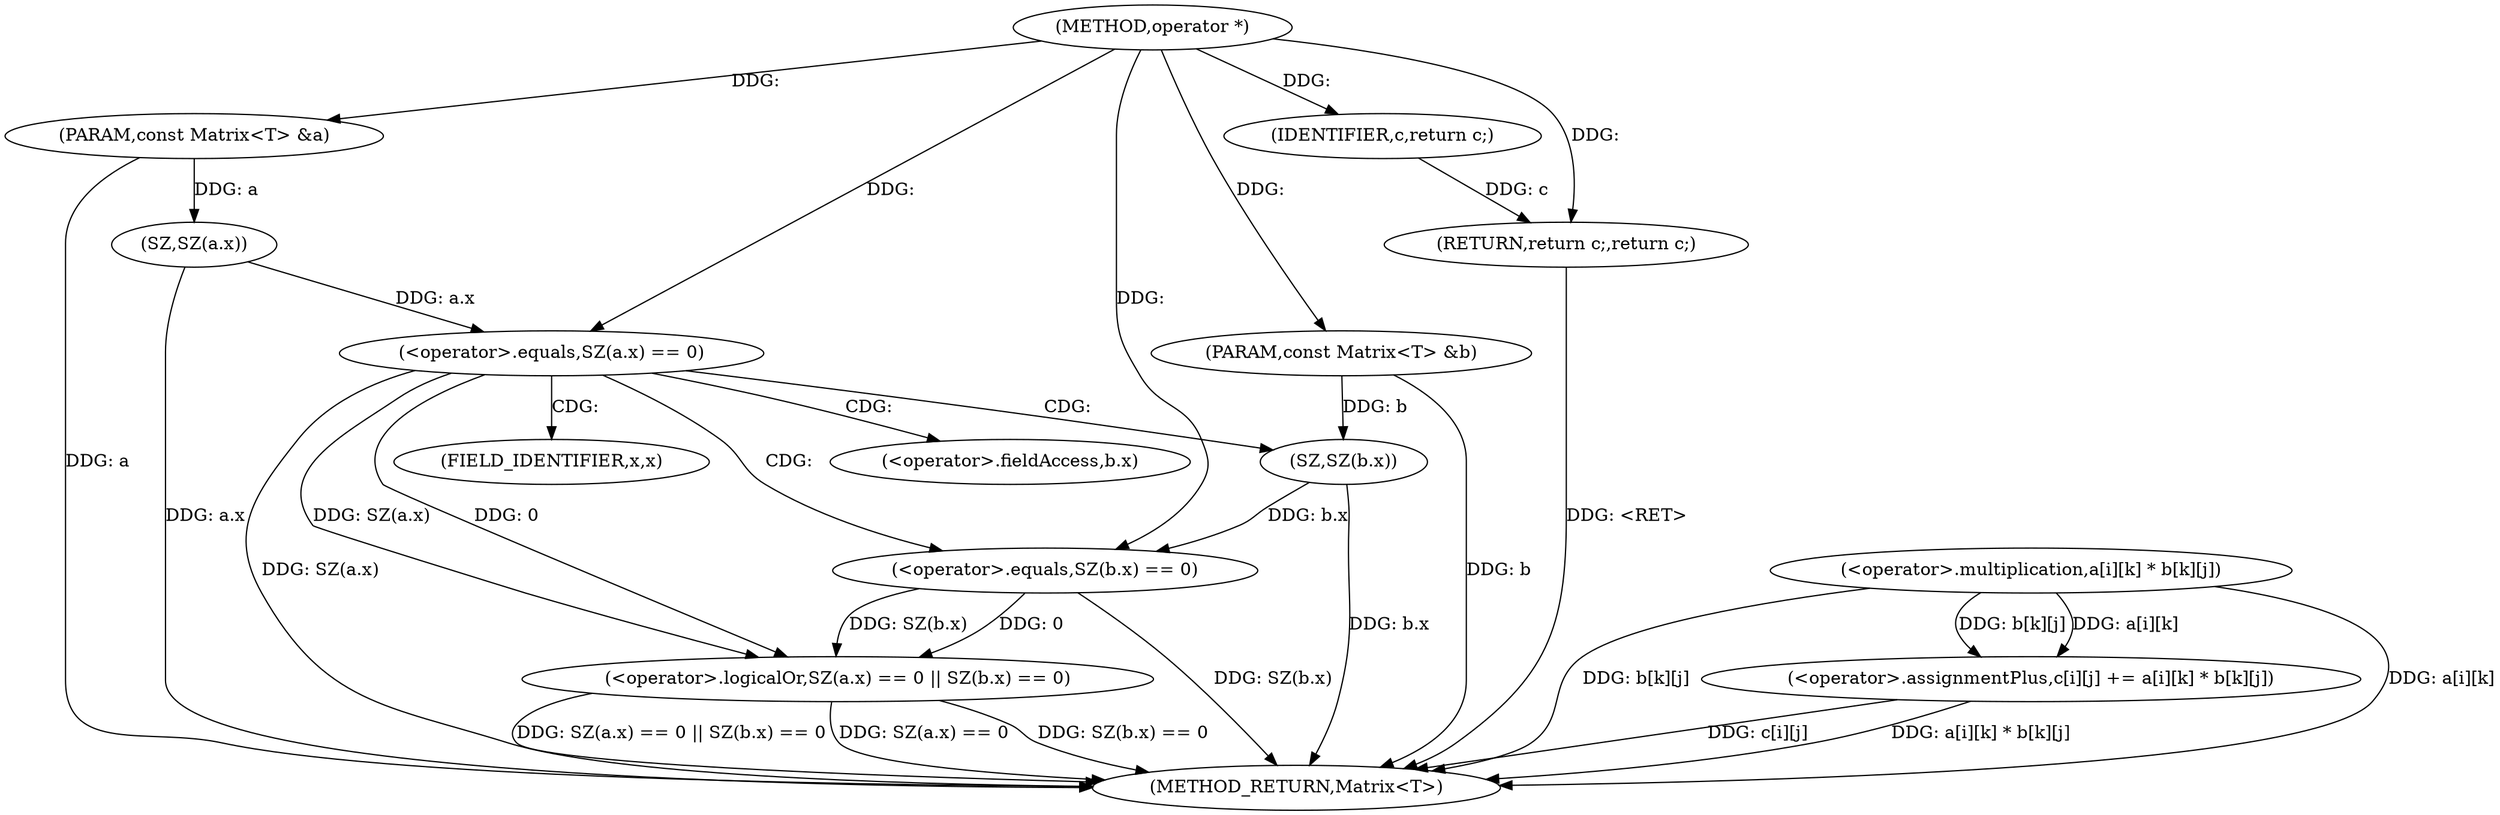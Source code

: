 digraph "operator *" {  
"1001065" [label = "(METHOD,operator *)" ]
"1001104" [label = "(METHOD_RETURN,Matrix<T>)" ]
"1001066" [label = "(PARAM,const Matrix<T> &a)" ]
"1001067" [label = "(PARAM,const Matrix<T> &b)" ]
"1001102" [label = "(RETURN,return c;,return c;)" ]
"1001070" [label = "(<operator>.logicalOr,SZ(a.x) == 0 || SZ(b.x) == 0)" ]
"1001085" [label = "(<operator>.assignmentPlus,c[i][j] += a[i][k] * b[k][j])" ]
"1001103" [label = "(IDENTIFIER,c,return c;)" ]
"1001071" [label = "(<operator>.equals,SZ(a.x) == 0)" ]
"1001077" [label = "(<operator>.equals,SZ(b.x) == 0)" ]
"1001091" [label = "(<operator>.multiplication,a[i][k] * b[k][j])" ]
"1001072" [label = "(SZ,SZ(a.x))" ]
"1001078" [label = "(SZ,SZ(b.x))" ]
"1001079" [label = "(<operator>.fieldAccess,b.x)" ]
"1001081" [label = "(FIELD_IDENTIFIER,x,x)" ]
  "1001066" -> "1001104"  [ label = "DDG: a"] 
  "1001067" -> "1001104"  [ label = "DDG: b"] 
  "1001072" -> "1001104"  [ label = "DDG: a.x"] 
  "1001071" -> "1001104"  [ label = "DDG: SZ(a.x)"] 
  "1001070" -> "1001104"  [ label = "DDG: SZ(a.x) == 0"] 
  "1001078" -> "1001104"  [ label = "DDG: b.x"] 
  "1001077" -> "1001104"  [ label = "DDG: SZ(b.x)"] 
  "1001070" -> "1001104"  [ label = "DDG: SZ(b.x) == 0"] 
  "1001070" -> "1001104"  [ label = "DDG: SZ(a.x) == 0 || SZ(b.x) == 0"] 
  "1001085" -> "1001104"  [ label = "DDG: c[i][j]"] 
  "1001091" -> "1001104"  [ label = "DDG: a[i][k]"] 
  "1001091" -> "1001104"  [ label = "DDG: b[k][j]"] 
  "1001085" -> "1001104"  [ label = "DDG: a[i][k] * b[k][j]"] 
  "1001102" -> "1001104"  [ label = "DDG: <RET>"] 
  "1001065" -> "1001066"  [ label = "DDG: "] 
  "1001065" -> "1001067"  [ label = "DDG: "] 
  "1001103" -> "1001102"  [ label = "DDG: c"] 
  "1001065" -> "1001102"  [ label = "DDG: "] 
  "1001091" -> "1001085"  [ label = "DDG: a[i][k]"] 
  "1001091" -> "1001085"  [ label = "DDG: b[k][j]"] 
  "1001065" -> "1001103"  [ label = "DDG: "] 
  "1001071" -> "1001070"  [ label = "DDG: 0"] 
  "1001071" -> "1001070"  [ label = "DDG: SZ(a.x)"] 
  "1001077" -> "1001070"  [ label = "DDG: 0"] 
  "1001077" -> "1001070"  [ label = "DDG: SZ(b.x)"] 
  "1001072" -> "1001071"  [ label = "DDG: a.x"] 
  "1001065" -> "1001071"  [ label = "DDG: "] 
  "1001078" -> "1001077"  [ label = "DDG: b.x"] 
  "1001065" -> "1001077"  [ label = "DDG: "] 
  "1001066" -> "1001072"  [ label = "DDG: a"] 
  "1001067" -> "1001078"  [ label = "DDG: b"] 
  "1001071" -> "1001077"  [ label = "CDG: "] 
  "1001071" -> "1001079"  [ label = "CDG: "] 
  "1001071" -> "1001078"  [ label = "CDG: "] 
  "1001071" -> "1001081"  [ label = "CDG: "] 
}
